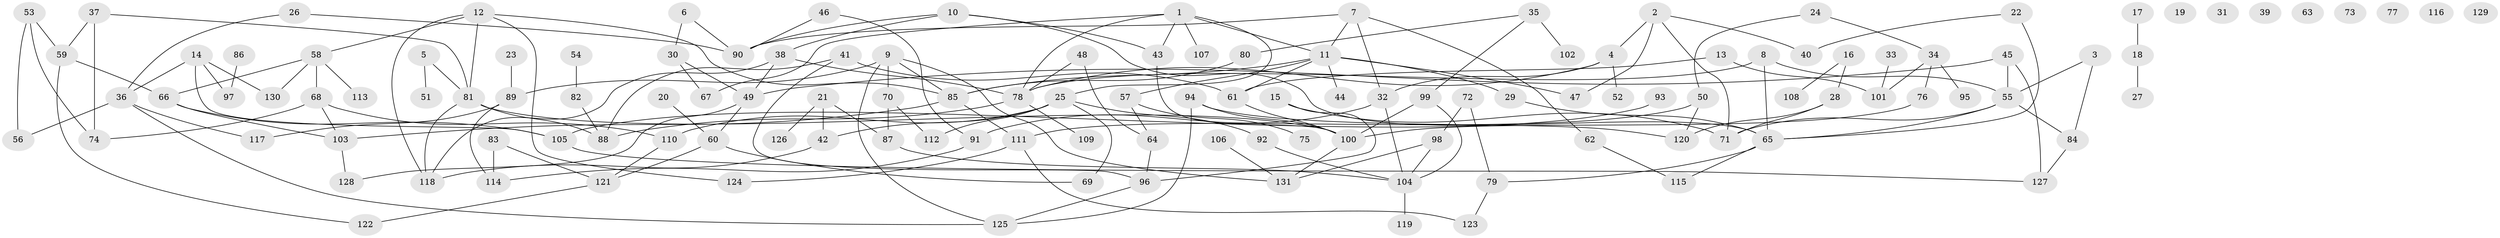 // coarse degree distribution, {10: 0.021505376344086023, 6: 0.06451612903225806, 2: 0.22580645161290322, 1: 0.15053763440860216, 3: 0.23655913978494625, 4: 0.0967741935483871, 5: 0.07526881720430108, 9: 0.021505376344086023, 8: 0.010752688172043012, 0: 0.08602150537634409, 7: 0.010752688172043012}
// Generated by graph-tools (version 1.1) at 2025/23/03/03/25 07:23:24]
// undirected, 131 vertices, 182 edges
graph export_dot {
graph [start="1"]
  node [color=gray90,style=filled];
  1;
  2;
  3;
  4;
  5;
  6;
  7;
  8;
  9;
  10;
  11;
  12;
  13;
  14;
  15;
  16;
  17;
  18;
  19;
  20;
  21;
  22;
  23;
  24;
  25;
  26;
  27;
  28;
  29;
  30;
  31;
  32;
  33;
  34;
  35;
  36;
  37;
  38;
  39;
  40;
  41;
  42;
  43;
  44;
  45;
  46;
  47;
  48;
  49;
  50;
  51;
  52;
  53;
  54;
  55;
  56;
  57;
  58;
  59;
  60;
  61;
  62;
  63;
  64;
  65;
  66;
  67;
  68;
  69;
  70;
  71;
  72;
  73;
  74;
  75;
  76;
  77;
  78;
  79;
  80;
  81;
  82;
  83;
  84;
  85;
  86;
  87;
  88;
  89;
  90;
  91;
  92;
  93;
  94;
  95;
  96;
  97;
  98;
  99;
  100;
  101;
  102;
  103;
  104;
  105;
  106;
  107;
  108;
  109;
  110;
  111;
  112;
  113;
  114;
  115;
  116;
  117;
  118;
  119;
  120;
  121;
  122;
  123;
  124;
  125;
  126;
  127;
  128;
  129;
  130;
  131;
  1 -- 11;
  1 -- 25;
  1 -- 43;
  1 -- 67;
  1 -- 78;
  1 -- 107;
  2 -- 4;
  2 -- 40;
  2 -- 47;
  2 -- 71;
  3 -- 55;
  3 -- 84;
  4 -- 32;
  4 -- 52;
  4 -- 78;
  5 -- 51;
  5 -- 81;
  6 -- 30;
  6 -- 90;
  7 -- 11;
  7 -- 32;
  7 -- 62;
  7 -- 90;
  8 -- 55;
  8 -- 65;
  8 -- 78;
  9 -- 70;
  9 -- 85;
  9 -- 89;
  9 -- 125;
  9 -- 131;
  10 -- 38;
  10 -- 43;
  10 -- 65;
  10 -- 90;
  11 -- 29;
  11 -- 44;
  11 -- 47;
  11 -- 57;
  11 -- 61;
  11 -- 85;
  12 -- 58;
  12 -- 81;
  12 -- 85;
  12 -- 118;
  12 -- 124;
  13 -- 61;
  13 -- 101;
  14 -- 36;
  14 -- 97;
  14 -- 105;
  14 -- 130;
  15 -- 71;
  15 -- 96;
  16 -- 28;
  16 -- 108;
  17 -- 18;
  18 -- 27;
  20 -- 60;
  21 -- 42;
  21 -- 87;
  21 -- 126;
  22 -- 40;
  22 -- 65;
  23 -- 89;
  24 -- 34;
  24 -- 50;
  25 -- 42;
  25 -- 69;
  25 -- 92;
  25 -- 110;
  25 -- 112;
  26 -- 36;
  26 -- 90;
  28 -- 71;
  28 -- 120;
  29 -- 65;
  30 -- 49;
  30 -- 67;
  32 -- 91;
  32 -- 104;
  33 -- 101;
  34 -- 76;
  34 -- 95;
  34 -- 101;
  35 -- 80;
  35 -- 99;
  35 -- 102;
  36 -- 56;
  36 -- 117;
  36 -- 125;
  37 -- 59;
  37 -- 74;
  37 -- 81;
  38 -- 49;
  38 -- 78;
  38 -- 118;
  41 -- 61;
  41 -- 88;
  41 -- 96;
  42 -- 118;
  43 -- 100;
  45 -- 49;
  45 -- 55;
  45 -- 127;
  46 -- 90;
  46 -- 91;
  48 -- 64;
  48 -- 78;
  49 -- 60;
  49 -- 128;
  50 -- 111;
  50 -- 120;
  53 -- 56;
  53 -- 59;
  53 -- 74;
  54 -- 82;
  55 -- 65;
  55 -- 71;
  55 -- 84;
  57 -- 64;
  57 -- 75;
  58 -- 66;
  58 -- 68;
  58 -- 113;
  58 -- 130;
  59 -- 66;
  59 -- 122;
  60 -- 69;
  60 -- 121;
  61 -- 100;
  62 -- 115;
  64 -- 96;
  65 -- 79;
  65 -- 115;
  66 -- 103;
  66 -- 105;
  68 -- 74;
  68 -- 103;
  68 -- 110;
  70 -- 87;
  70 -- 112;
  72 -- 79;
  72 -- 98;
  76 -- 100;
  78 -- 88;
  78 -- 109;
  79 -- 123;
  80 -- 85;
  81 -- 88;
  81 -- 100;
  81 -- 118;
  82 -- 88;
  83 -- 114;
  83 -- 121;
  84 -- 127;
  85 -- 103;
  85 -- 111;
  86 -- 97;
  87 -- 104;
  89 -- 114;
  89 -- 117;
  91 -- 114;
  92 -- 104;
  93 -- 105;
  94 -- 100;
  94 -- 120;
  94 -- 125;
  96 -- 125;
  98 -- 104;
  98 -- 131;
  99 -- 100;
  99 -- 104;
  100 -- 131;
  103 -- 128;
  104 -- 119;
  105 -- 127;
  106 -- 131;
  110 -- 121;
  111 -- 123;
  111 -- 124;
  121 -- 122;
}
